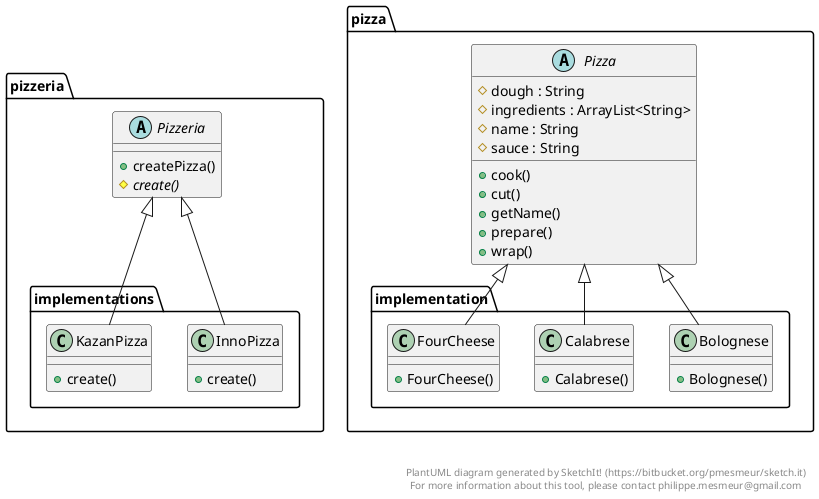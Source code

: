 @startuml

abstract class pizzeria.Pizzeria {
          + createPizza()
          {abstract} # create()
      }

      class pizzeria.implementations.InnoPizza {
                  + create()
              }


              class pizzeria.implementations.KazanPizza {
                  + create()
              }

        pizzeria.implementations.InnoPizza -up-|> pizzeria.Pizzeria
        pizzeria.implementations.KazanPizza -up-|> pizzeria.Pizzeria

abstract class pizza.Pizza {
      # dough : String
      # ingredients : ArrayList<String>
      # name : String
      # sauce : String
      + cook()
      + cut()
      + getName()
      + prepare()
      + wrap()
  }

  class pizza.implementation.Bolognese {
              + Bolognese()
          }
          class pizza.implementation.Calabrese {
              + Calabrese()
          }
          class pizza.implementation.FourCheese {
              + FourCheese()
          }

    pizza.implementation.Bolognese -up-|> pizza.Pizza
    pizza.implementation.Calabrese -up-|> pizza.Pizza
    pizza.implementation.FourCheese -up-|> pizza.Pizza

right footer


PlantUML diagram generated by SketchIt! (https://bitbucket.org/pmesmeur/sketch.it)
For more information about this tool, please contact philippe.mesmeur@gmail.com
endfooter

@enduml
